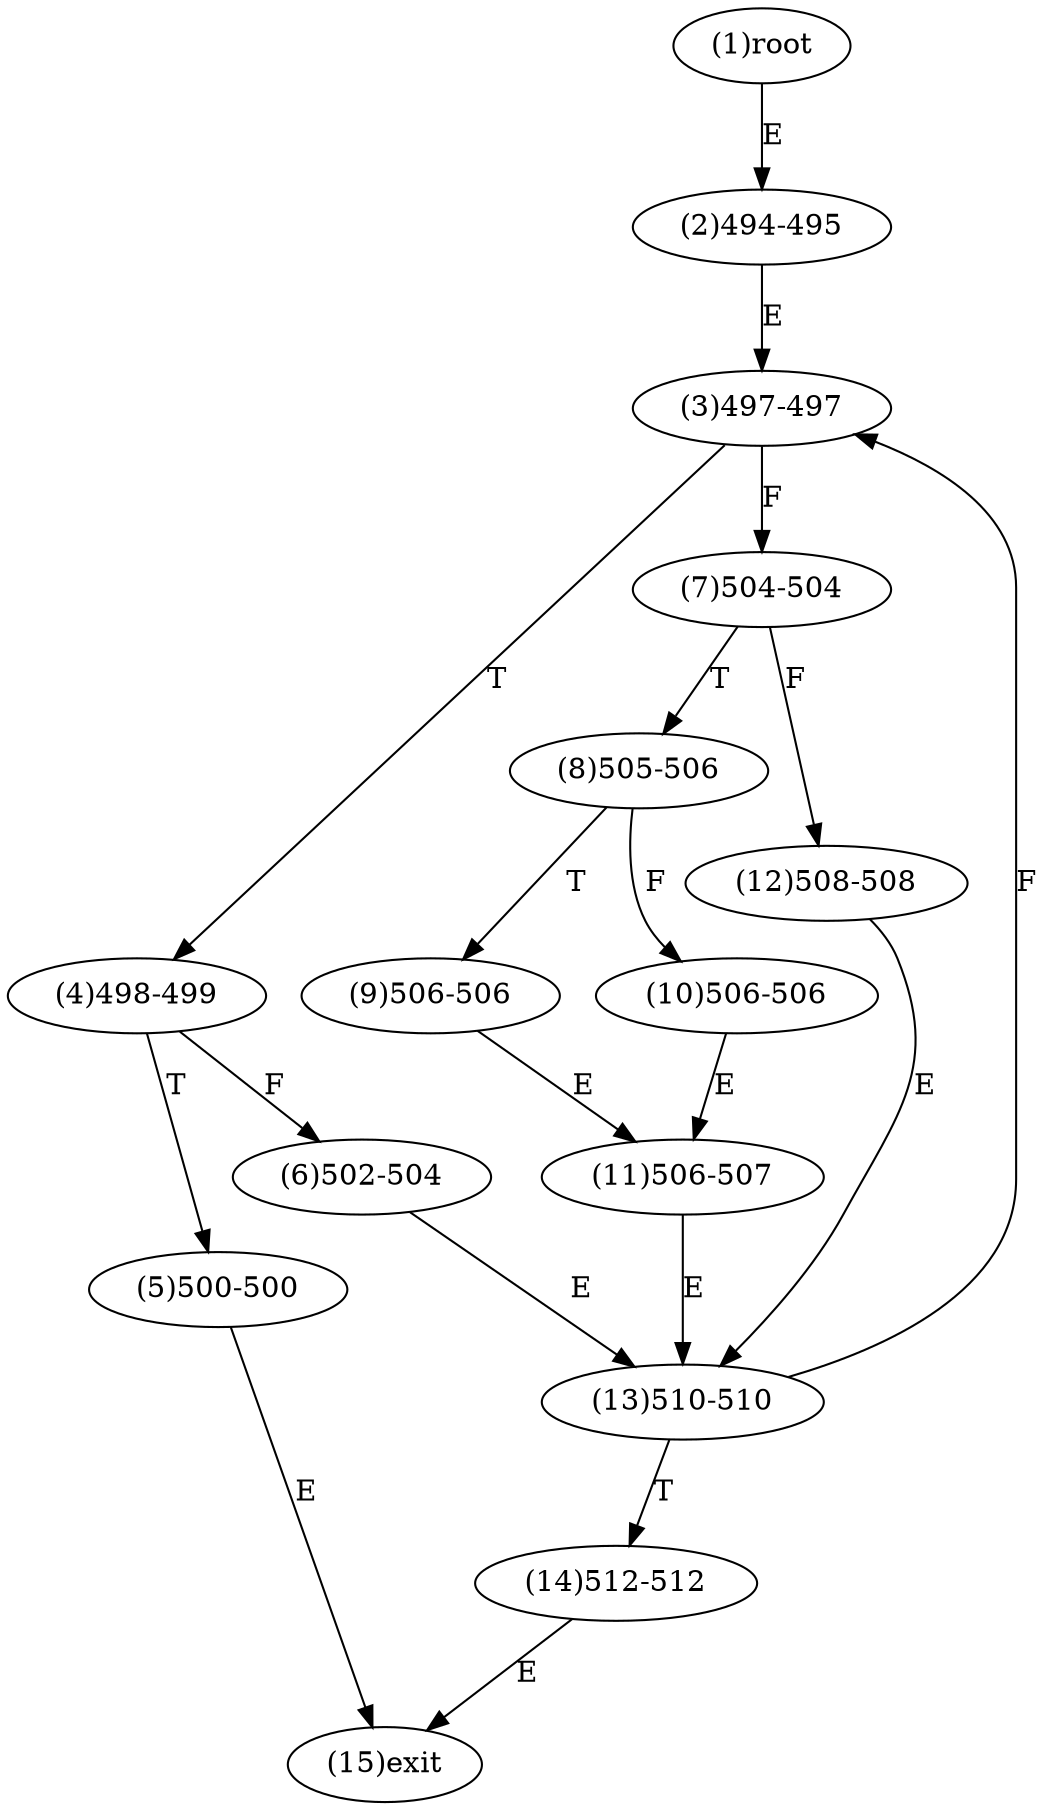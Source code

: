 digraph "" { 
1[ label="(1)root"];
2[ label="(2)494-495"];
3[ label="(3)497-497"];
4[ label="(4)498-499"];
5[ label="(5)500-500"];
6[ label="(6)502-504"];
7[ label="(7)504-504"];
8[ label="(8)505-506"];
9[ label="(9)506-506"];
10[ label="(10)506-506"];
11[ label="(11)506-507"];
12[ label="(12)508-508"];
13[ label="(13)510-510"];
14[ label="(14)512-512"];
15[ label="(15)exit"];
1->2[ label="E"];
2->3[ label="E"];
3->7[ label="F"];
3->4[ label="T"];
4->6[ label="F"];
4->5[ label="T"];
5->15[ label="E"];
6->13[ label="E"];
7->12[ label="F"];
7->8[ label="T"];
8->10[ label="F"];
8->9[ label="T"];
9->11[ label="E"];
10->11[ label="E"];
11->13[ label="E"];
12->13[ label="E"];
13->3[ label="F"];
13->14[ label="T"];
14->15[ label="E"];
}